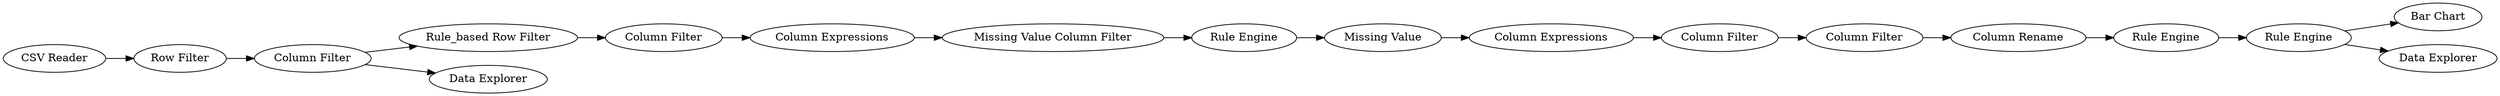 digraph {
	12 -> 15
	27 -> 6
	20 -> 21
	21 -> 23
	18 -> 19
	1 -> 2
	23 -> 24
	15 -> 16
	6 -> 12
	19 -> 20
	3 -> 26
	26 -> 27
	17 -> 18
	23 -> 4
	3 -> 22
	2 -> 3
	16 -> 17
	16 [label="Missing Value"]
	24 [label="Bar Chart"]
	27 [label="Column Filter"]
	20 [label="Column Rename"]
	1 [label="CSV Reader"]
	22 [label="Data Explorer"]
	23 [label="Rule Engine"]
	26 [label="Rule_based Row Filter"]
	18 [label="Column Filter"]
	21 [label="Rule Engine"]
	4 [label="Data Explorer"]
	6 [label="Column Expressions"]
	15 [label="Rule Engine"]
	17 [label="Column Expressions"]
	3 [label="Column Filter"]
	2 [label="Row Filter"]
	12 [label="Missing Value Column Filter"]
	19 [label="Column Filter"]
	rankdir=LR
}
